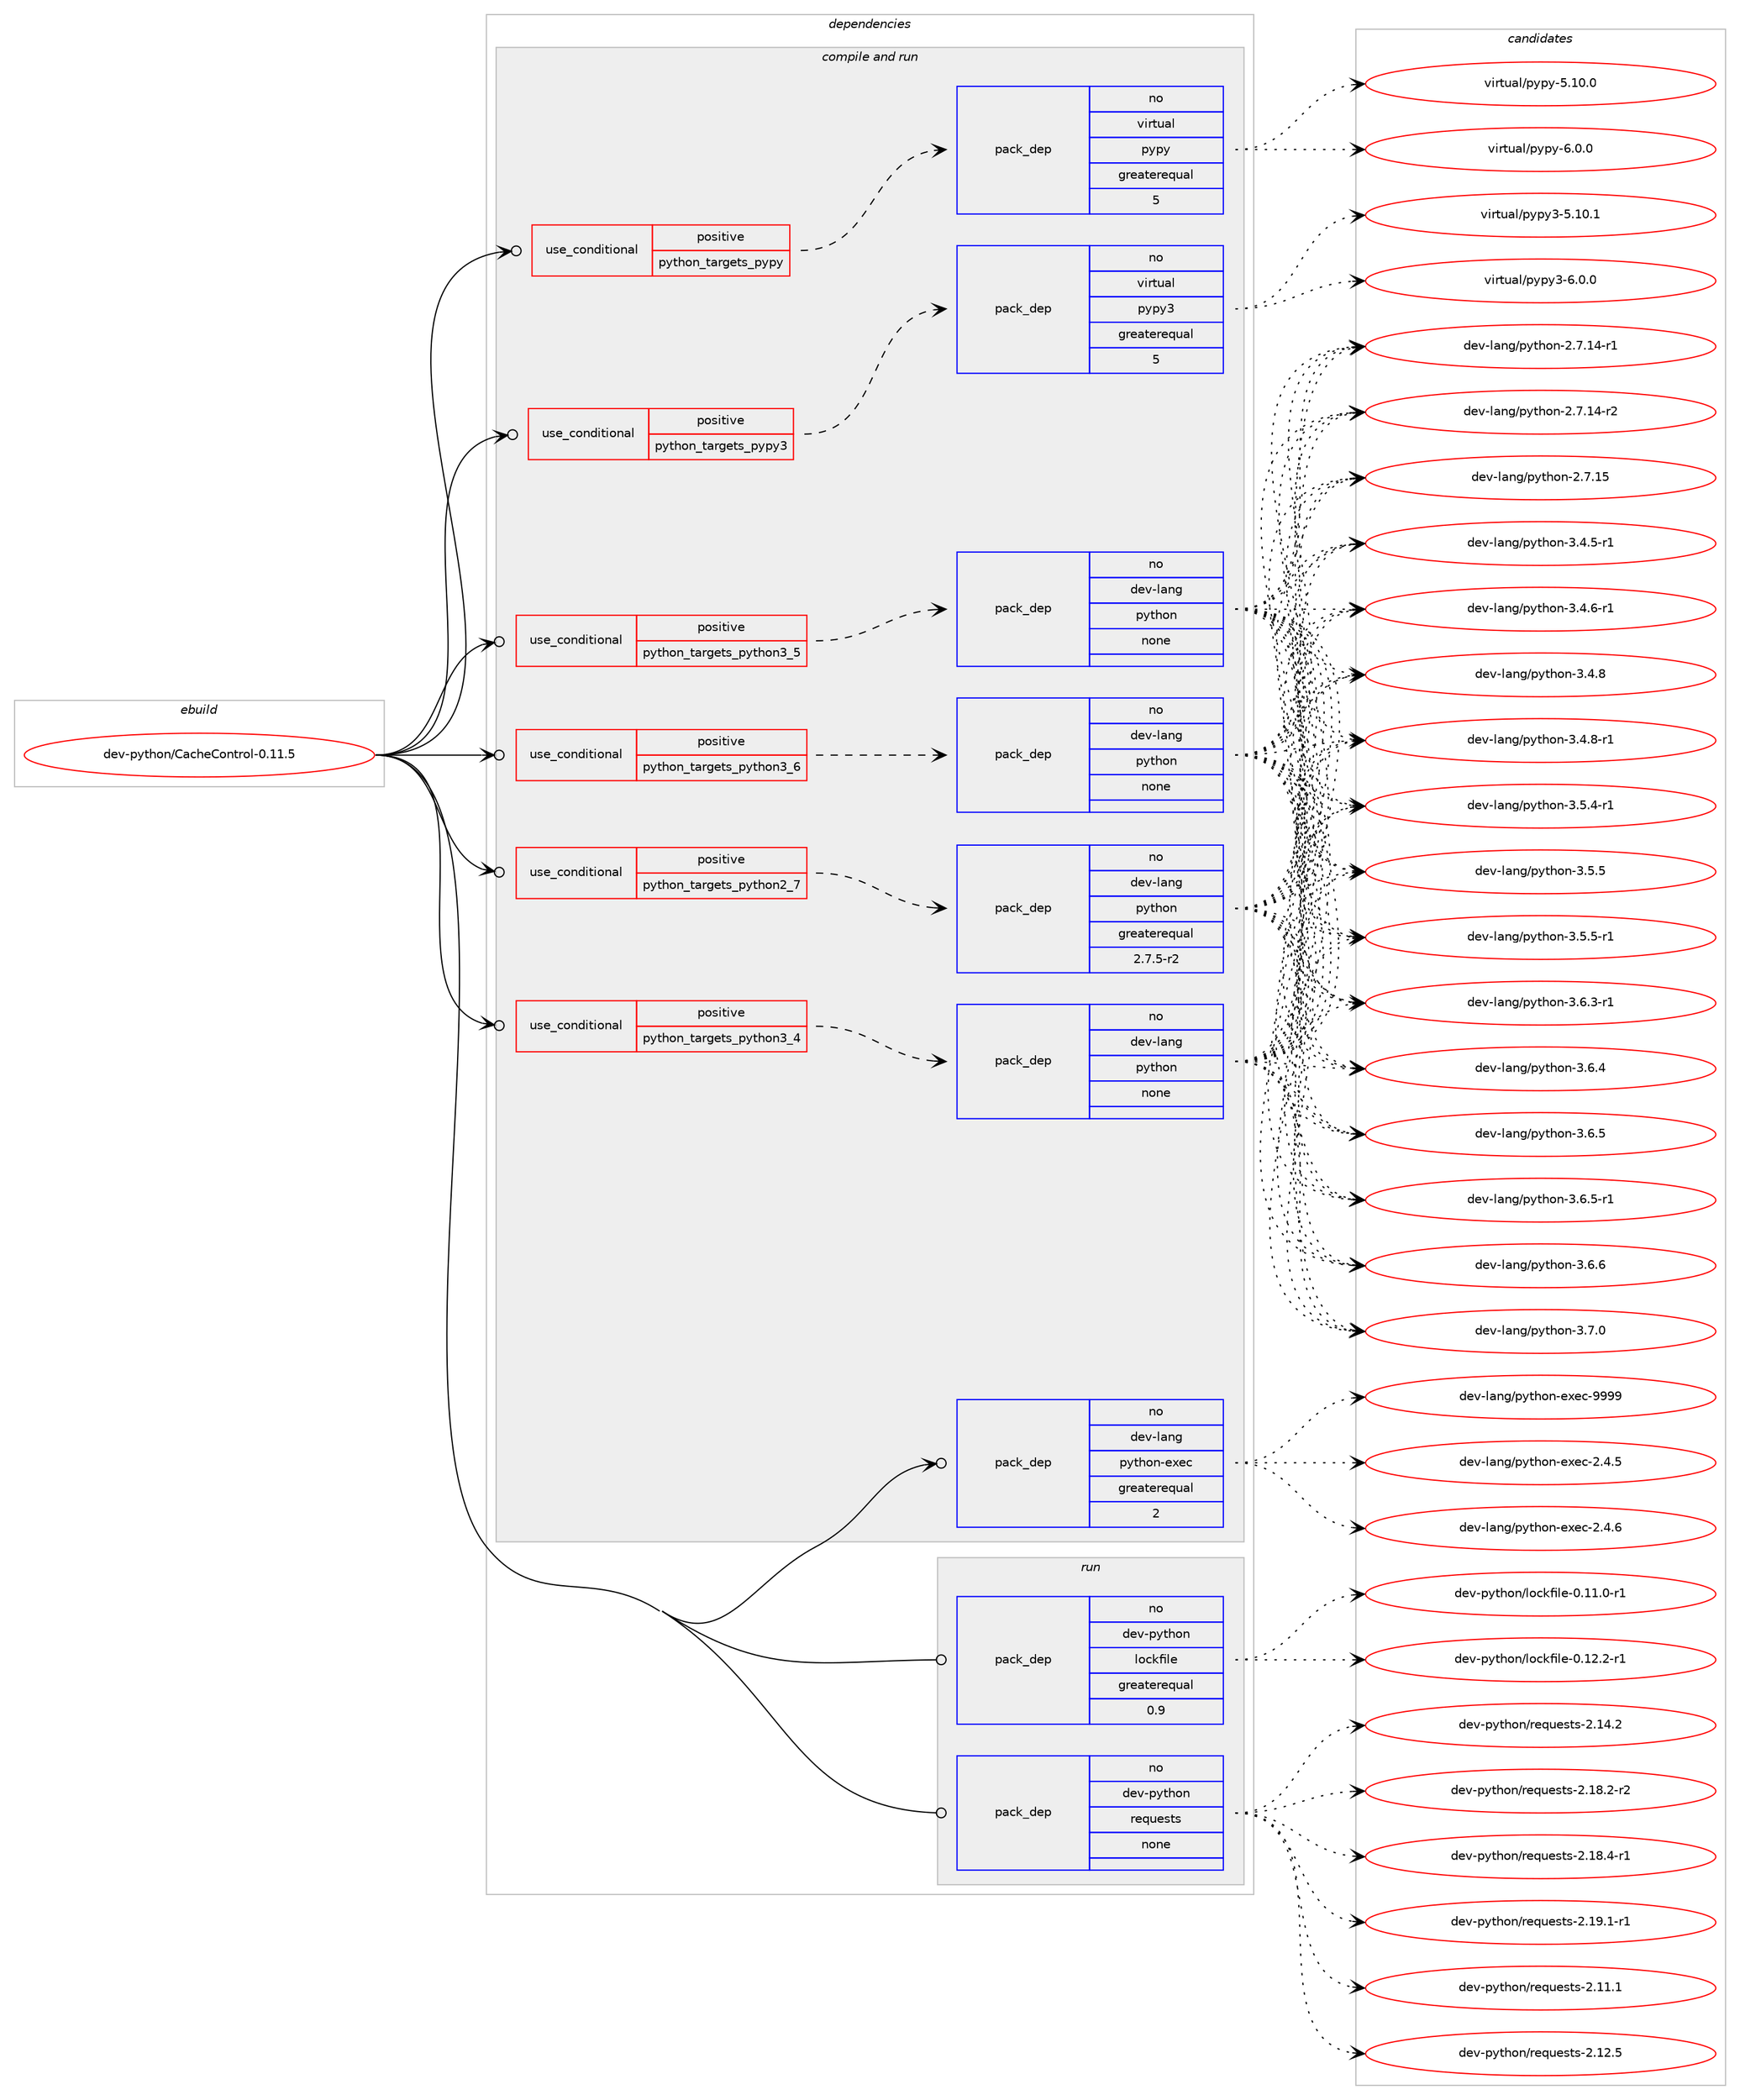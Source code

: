 digraph prolog {

# *************
# Graph options
# *************

newrank=true;
concentrate=true;
compound=true;
graph [rankdir=LR,fontname=Helvetica,fontsize=10,ranksep=1.5];#, ranksep=2.5, nodesep=0.2];
edge  [arrowhead=vee];
node  [fontname=Helvetica,fontsize=10];

# **********
# The ebuild
# **********

subgraph cluster_leftcol {
color=gray;
rank=same;
label=<<i>ebuild</i>>;
id [label="dev-python/CacheControl-0.11.5", color=red, width=4, href="../dev-python/CacheControl-0.11.5.svg"];
}

# ****************
# The dependencies
# ****************

subgraph cluster_midcol {
color=gray;
label=<<i>dependencies</i>>;
subgraph cluster_compile {
fillcolor="#eeeeee";
style=filled;
label=<<i>compile</i>>;
}
subgraph cluster_compileandrun {
fillcolor="#eeeeee";
style=filled;
label=<<i>compile and run</i>>;
subgraph cond1554 {
dependency5413 [label=<<TABLE BORDER="0" CELLBORDER="1" CELLSPACING="0" CELLPADDING="4"><TR><TD ROWSPAN="3" CELLPADDING="10">use_conditional</TD></TR><TR><TD>positive</TD></TR><TR><TD>python_targets_pypy</TD></TR></TABLE>>, shape=none, color=red];
subgraph pack3729 {
dependency5414 [label=<<TABLE BORDER="0" CELLBORDER="1" CELLSPACING="0" CELLPADDING="4" WIDTH="220"><TR><TD ROWSPAN="6" CELLPADDING="30">pack_dep</TD></TR><TR><TD WIDTH="110">no</TD></TR><TR><TD>virtual</TD></TR><TR><TD>pypy</TD></TR><TR><TD>greaterequal</TD></TR><TR><TD>5</TD></TR></TABLE>>, shape=none, color=blue];
}
dependency5413:e -> dependency5414:w [weight=20,style="dashed",arrowhead="vee"];
}
id:e -> dependency5413:w [weight=20,style="solid",arrowhead="odotvee"];
subgraph cond1555 {
dependency5415 [label=<<TABLE BORDER="0" CELLBORDER="1" CELLSPACING="0" CELLPADDING="4"><TR><TD ROWSPAN="3" CELLPADDING="10">use_conditional</TD></TR><TR><TD>positive</TD></TR><TR><TD>python_targets_pypy3</TD></TR></TABLE>>, shape=none, color=red];
subgraph pack3730 {
dependency5416 [label=<<TABLE BORDER="0" CELLBORDER="1" CELLSPACING="0" CELLPADDING="4" WIDTH="220"><TR><TD ROWSPAN="6" CELLPADDING="30">pack_dep</TD></TR><TR><TD WIDTH="110">no</TD></TR><TR><TD>virtual</TD></TR><TR><TD>pypy3</TD></TR><TR><TD>greaterequal</TD></TR><TR><TD>5</TD></TR></TABLE>>, shape=none, color=blue];
}
dependency5415:e -> dependency5416:w [weight=20,style="dashed",arrowhead="vee"];
}
id:e -> dependency5415:w [weight=20,style="solid",arrowhead="odotvee"];
subgraph cond1556 {
dependency5417 [label=<<TABLE BORDER="0" CELLBORDER="1" CELLSPACING="0" CELLPADDING="4"><TR><TD ROWSPAN="3" CELLPADDING="10">use_conditional</TD></TR><TR><TD>positive</TD></TR><TR><TD>python_targets_python2_7</TD></TR></TABLE>>, shape=none, color=red];
subgraph pack3731 {
dependency5418 [label=<<TABLE BORDER="0" CELLBORDER="1" CELLSPACING="0" CELLPADDING="4" WIDTH="220"><TR><TD ROWSPAN="6" CELLPADDING="30">pack_dep</TD></TR><TR><TD WIDTH="110">no</TD></TR><TR><TD>dev-lang</TD></TR><TR><TD>python</TD></TR><TR><TD>greaterequal</TD></TR><TR><TD>2.7.5-r2</TD></TR></TABLE>>, shape=none, color=blue];
}
dependency5417:e -> dependency5418:w [weight=20,style="dashed",arrowhead="vee"];
}
id:e -> dependency5417:w [weight=20,style="solid",arrowhead="odotvee"];
subgraph cond1557 {
dependency5419 [label=<<TABLE BORDER="0" CELLBORDER="1" CELLSPACING="0" CELLPADDING="4"><TR><TD ROWSPAN="3" CELLPADDING="10">use_conditional</TD></TR><TR><TD>positive</TD></TR><TR><TD>python_targets_python3_4</TD></TR></TABLE>>, shape=none, color=red];
subgraph pack3732 {
dependency5420 [label=<<TABLE BORDER="0" CELLBORDER="1" CELLSPACING="0" CELLPADDING="4" WIDTH="220"><TR><TD ROWSPAN="6" CELLPADDING="30">pack_dep</TD></TR><TR><TD WIDTH="110">no</TD></TR><TR><TD>dev-lang</TD></TR><TR><TD>python</TD></TR><TR><TD>none</TD></TR><TR><TD></TD></TR></TABLE>>, shape=none, color=blue];
}
dependency5419:e -> dependency5420:w [weight=20,style="dashed",arrowhead="vee"];
}
id:e -> dependency5419:w [weight=20,style="solid",arrowhead="odotvee"];
subgraph cond1558 {
dependency5421 [label=<<TABLE BORDER="0" CELLBORDER="1" CELLSPACING="0" CELLPADDING="4"><TR><TD ROWSPAN="3" CELLPADDING="10">use_conditional</TD></TR><TR><TD>positive</TD></TR><TR><TD>python_targets_python3_5</TD></TR></TABLE>>, shape=none, color=red];
subgraph pack3733 {
dependency5422 [label=<<TABLE BORDER="0" CELLBORDER="1" CELLSPACING="0" CELLPADDING="4" WIDTH="220"><TR><TD ROWSPAN="6" CELLPADDING="30">pack_dep</TD></TR><TR><TD WIDTH="110">no</TD></TR><TR><TD>dev-lang</TD></TR><TR><TD>python</TD></TR><TR><TD>none</TD></TR><TR><TD></TD></TR></TABLE>>, shape=none, color=blue];
}
dependency5421:e -> dependency5422:w [weight=20,style="dashed",arrowhead="vee"];
}
id:e -> dependency5421:w [weight=20,style="solid",arrowhead="odotvee"];
subgraph cond1559 {
dependency5423 [label=<<TABLE BORDER="0" CELLBORDER="1" CELLSPACING="0" CELLPADDING="4"><TR><TD ROWSPAN="3" CELLPADDING="10">use_conditional</TD></TR><TR><TD>positive</TD></TR><TR><TD>python_targets_python3_6</TD></TR></TABLE>>, shape=none, color=red];
subgraph pack3734 {
dependency5424 [label=<<TABLE BORDER="0" CELLBORDER="1" CELLSPACING="0" CELLPADDING="4" WIDTH="220"><TR><TD ROWSPAN="6" CELLPADDING="30">pack_dep</TD></TR><TR><TD WIDTH="110">no</TD></TR><TR><TD>dev-lang</TD></TR><TR><TD>python</TD></TR><TR><TD>none</TD></TR><TR><TD></TD></TR></TABLE>>, shape=none, color=blue];
}
dependency5423:e -> dependency5424:w [weight=20,style="dashed",arrowhead="vee"];
}
id:e -> dependency5423:w [weight=20,style="solid",arrowhead="odotvee"];
subgraph pack3735 {
dependency5425 [label=<<TABLE BORDER="0" CELLBORDER="1" CELLSPACING="0" CELLPADDING="4" WIDTH="220"><TR><TD ROWSPAN="6" CELLPADDING="30">pack_dep</TD></TR><TR><TD WIDTH="110">no</TD></TR><TR><TD>dev-lang</TD></TR><TR><TD>python-exec</TD></TR><TR><TD>greaterequal</TD></TR><TR><TD>2</TD></TR></TABLE>>, shape=none, color=blue];
}
id:e -> dependency5425:w [weight=20,style="solid",arrowhead="odotvee"];
}
subgraph cluster_run {
fillcolor="#eeeeee";
style=filled;
label=<<i>run</i>>;
subgraph pack3736 {
dependency5426 [label=<<TABLE BORDER="0" CELLBORDER="1" CELLSPACING="0" CELLPADDING="4" WIDTH="220"><TR><TD ROWSPAN="6" CELLPADDING="30">pack_dep</TD></TR><TR><TD WIDTH="110">no</TD></TR><TR><TD>dev-python</TD></TR><TR><TD>lockfile</TD></TR><TR><TD>greaterequal</TD></TR><TR><TD>0.9</TD></TR></TABLE>>, shape=none, color=blue];
}
id:e -> dependency5426:w [weight=20,style="solid",arrowhead="odot"];
subgraph pack3737 {
dependency5427 [label=<<TABLE BORDER="0" CELLBORDER="1" CELLSPACING="0" CELLPADDING="4" WIDTH="220"><TR><TD ROWSPAN="6" CELLPADDING="30">pack_dep</TD></TR><TR><TD WIDTH="110">no</TD></TR><TR><TD>dev-python</TD></TR><TR><TD>requests</TD></TR><TR><TD>none</TD></TR><TR><TD></TD></TR></TABLE>>, shape=none, color=blue];
}
id:e -> dependency5427:w [weight=20,style="solid",arrowhead="odot"];
}
}

# **************
# The candidates
# **************

subgraph cluster_choices {
rank=same;
color=gray;
label=<<i>candidates</i>>;

subgraph choice3729 {
color=black;
nodesep=1;
choice118105114116117971084711212111212145534649484648 [label="virtual/pypy-5.10.0", color=red, width=4,href="../virtual/pypy-5.10.0.svg"];
choice1181051141161179710847112121112121455446484648 [label="virtual/pypy-6.0.0", color=red, width=4,href="../virtual/pypy-6.0.0.svg"];
dependency5414:e -> choice118105114116117971084711212111212145534649484648:w [style=dotted,weight="100"];
dependency5414:e -> choice1181051141161179710847112121112121455446484648:w [style=dotted,weight="100"];
}
subgraph choice3730 {
color=black;
nodesep=1;
choice11810511411611797108471121211121215145534649484649 [label="virtual/pypy3-5.10.1", color=red, width=4,href="../virtual/pypy3-5.10.1.svg"];
choice118105114116117971084711212111212151455446484648 [label="virtual/pypy3-6.0.0", color=red, width=4,href="../virtual/pypy3-6.0.0.svg"];
dependency5416:e -> choice11810511411611797108471121211121215145534649484649:w [style=dotted,weight="100"];
dependency5416:e -> choice118105114116117971084711212111212151455446484648:w [style=dotted,weight="100"];
}
subgraph choice3731 {
color=black;
nodesep=1;
choice100101118451089711010347112121116104111110455046554649524511449 [label="dev-lang/python-2.7.14-r1", color=red, width=4,href="../dev-lang/python-2.7.14-r1.svg"];
choice100101118451089711010347112121116104111110455046554649524511450 [label="dev-lang/python-2.7.14-r2", color=red, width=4,href="../dev-lang/python-2.7.14-r2.svg"];
choice10010111845108971101034711212111610411111045504655464953 [label="dev-lang/python-2.7.15", color=red, width=4,href="../dev-lang/python-2.7.15.svg"];
choice1001011184510897110103471121211161041111104551465246534511449 [label="dev-lang/python-3.4.5-r1", color=red, width=4,href="../dev-lang/python-3.4.5-r1.svg"];
choice1001011184510897110103471121211161041111104551465246544511449 [label="dev-lang/python-3.4.6-r1", color=red, width=4,href="../dev-lang/python-3.4.6-r1.svg"];
choice100101118451089711010347112121116104111110455146524656 [label="dev-lang/python-3.4.8", color=red, width=4,href="../dev-lang/python-3.4.8.svg"];
choice1001011184510897110103471121211161041111104551465246564511449 [label="dev-lang/python-3.4.8-r1", color=red, width=4,href="../dev-lang/python-3.4.8-r1.svg"];
choice1001011184510897110103471121211161041111104551465346524511449 [label="dev-lang/python-3.5.4-r1", color=red, width=4,href="../dev-lang/python-3.5.4-r1.svg"];
choice100101118451089711010347112121116104111110455146534653 [label="dev-lang/python-3.5.5", color=red, width=4,href="../dev-lang/python-3.5.5.svg"];
choice1001011184510897110103471121211161041111104551465346534511449 [label="dev-lang/python-3.5.5-r1", color=red, width=4,href="../dev-lang/python-3.5.5-r1.svg"];
choice1001011184510897110103471121211161041111104551465446514511449 [label="dev-lang/python-3.6.3-r1", color=red, width=4,href="../dev-lang/python-3.6.3-r1.svg"];
choice100101118451089711010347112121116104111110455146544652 [label="dev-lang/python-3.6.4", color=red, width=4,href="../dev-lang/python-3.6.4.svg"];
choice100101118451089711010347112121116104111110455146544653 [label="dev-lang/python-3.6.5", color=red, width=4,href="../dev-lang/python-3.6.5.svg"];
choice1001011184510897110103471121211161041111104551465446534511449 [label="dev-lang/python-3.6.5-r1", color=red, width=4,href="../dev-lang/python-3.6.5-r1.svg"];
choice100101118451089711010347112121116104111110455146544654 [label="dev-lang/python-3.6.6", color=red, width=4,href="../dev-lang/python-3.6.6.svg"];
choice100101118451089711010347112121116104111110455146554648 [label="dev-lang/python-3.7.0", color=red, width=4,href="../dev-lang/python-3.7.0.svg"];
dependency5418:e -> choice100101118451089711010347112121116104111110455046554649524511449:w [style=dotted,weight="100"];
dependency5418:e -> choice100101118451089711010347112121116104111110455046554649524511450:w [style=dotted,weight="100"];
dependency5418:e -> choice10010111845108971101034711212111610411111045504655464953:w [style=dotted,weight="100"];
dependency5418:e -> choice1001011184510897110103471121211161041111104551465246534511449:w [style=dotted,weight="100"];
dependency5418:e -> choice1001011184510897110103471121211161041111104551465246544511449:w [style=dotted,weight="100"];
dependency5418:e -> choice100101118451089711010347112121116104111110455146524656:w [style=dotted,weight="100"];
dependency5418:e -> choice1001011184510897110103471121211161041111104551465246564511449:w [style=dotted,weight="100"];
dependency5418:e -> choice1001011184510897110103471121211161041111104551465346524511449:w [style=dotted,weight="100"];
dependency5418:e -> choice100101118451089711010347112121116104111110455146534653:w [style=dotted,weight="100"];
dependency5418:e -> choice1001011184510897110103471121211161041111104551465346534511449:w [style=dotted,weight="100"];
dependency5418:e -> choice1001011184510897110103471121211161041111104551465446514511449:w [style=dotted,weight="100"];
dependency5418:e -> choice100101118451089711010347112121116104111110455146544652:w [style=dotted,weight="100"];
dependency5418:e -> choice100101118451089711010347112121116104111110455146544653:w [style=dotted,weight="100"];
dependency5418:e -> choice1001011184510897110103471121211161041111104551465446534511449:w [style=dotted,weight="100"];
dependency5418:e -> choice100101118451089711010347112121116104111110455146544654:w [style=dotted,weight="100"];
dependency5418:e -> choice100101118451089711010347112121116104111110455146554648:w [style=dotted,weight="100"];
}
subgraph choice3732 {
color=black;
nodesep=1;
choice100101118451089711010347112121116104111110455046554649524511449 [label="dev-lang/python-2.7.14-r1", color=red, width=4,href="../dev-lang/python-2.7.14-r1.svg"];
choice100101118451089711010347112121116104111110455046554649524511450 [label="dev-lang/python-2.7.14-r2", color=red, width=4,href="../dev-lang/python-2.7.14-r2.svg"];
choice10010111845108971101034711212111610411111045504655464953 [label="dev-lang/python-2.7.15", color=red, width=4,href="../dev-lang/python-2.7.15.svg"];
choice1001011184510897110103471121211161041111104551465246534511449 [label="dev-lang/python-3.4.5-r1", color=red, width=4,href="../dev-lang/python-3.4.5-r1.svg"];
choice1001011184510897110103471121211161041111104551465246544511449 [label="dev-lang/python-3.4.6-r1", color=red, width=4,href="../dev-lang/python-3.4.6-r1.svg"];
choice100101118451089711010347112121116104111110455146524656 [label="dev-lang/python-3.4.8", color=red, width=4,href="../dev-lang/python-3.4.8.svg"];
choice1001011184510897110103471121211161041111104551465246564511449 [label="dev-lang/python-3.4.8-r1", color=red, width=4,href="../dev-lang/python-3.4.8-r1.svg"];
choice1001011184510897110103471121211161041111104551465346524511449 [label="dev-lang/python-3.5.4-r1", color=red, width=4,href="../dev-lang/python-3.5.4-r1.svg"];
choice100101118451089711010347112121116104111110455146534653 [label="dev-lang/python-3.5.5", color=red, width=4,href="../dev-lang/python-3.5.5.svg"];
choice1001011184510897110103471121211161041111104551465346534511449 [label="dev-lang/python-3.5.5-r1", color=red, width=4,href="../dev-lang/python-3.5.5-r1.svg"];
choice1001011184510897110103471121211161041111104551465446514511449 [label="dev-lang/python-3.6.3-r1", color=red, width=4,href="../dev-lang/python-3.6.3-r1.svg"];
choice100101118451089711010347112121116104111110455146544652 [label="dev-lang/python-3.6.4", color=red, width=4,href="../dev-lang/python-3.6.4.svg"];
choice100101118451089711010347112121116104111110455146544653 [label="dev-lang/python-3.6.5", color=red, width=4,href="../dev-lang/python-3.6.5.svg"];
choice1001011184510897110103471121211161041111104551465446534511449 [label="dev-lang/python-3.6.5-r1", color=red, width=4,href="../dev-lang/python-3.6.5-r1.svg"];
choice100101118451089711010347112121116104111110455146544654 [label="dev-lang/python-3.6.6", color=red, width=4,href="../dev-lang/python-3.6.6.svg"];
choice100101118451089711010347112121116104111110455146554648 [label="dev-lang/python-3.7.0", color=red, width=4,href="../dev-lang/python-3.7.0.svg"];
dependency5420:e -> choice100101118451089711010347112121116104111110455046554649524511449:w [style=dotted,weight="100"];
dependency5420:e -> choice100101118451089711010347112121116104111110455046554649524511450:w [style=dotted,weight="100"];
dependency5420:e -> choice10010111845108971101034711212111610411111045504655464953:w [style=dotted,weight="100"];
dependency5420:e -> choice1001011184510897110103471121211161041111104551465246534511449:w [style=dotted,weight="100"];
dependency5420:e -> choice1001011184510897110103471121211161041111104551465246544511449:w [style=dotted,weight="100"];
dependency5420:e -> choice100101118451089711010347112121116104111110455146524656:w [style=dotted,weight="100"];
dependency5420:e -> choice1001011184510897110103471121211161041111104551465246564511449:w [style=dotted,weight="100"];
dependency5420:e -> choice1001011184510897110103471121211161041111104551465346524511449:w [style=dotted,weight="100"];
dependency5420:e -> choice100101118451089711010347112121116104111110455146534653:w [style=dotted,weight="100"];
dependency5420:e -> choice1001011184510897110103471121211161041111104551465346534511449:w [style=dotted,weight="100"];
dependency5420:e -> choice1001011184510897110103471121211161041111104551465446514511449:w [style=dotted,weight="100"];
dependency5420:e -> choice100101118451089711010347112121116104111110455146544652:w [style=dotted,weight="100"];
dependency5420:e -> choice100101118451089711010347112121116104111110455146544653:w [style=dotted,weight="100"];
dependency5420:e -> choice1001011184510897110103471121211161041111104551465446534511449:w [style=dotted,weight="100"];
dependency5420:e -> choice100101118451089711010347112121116104111110455146544654:w [style=dotted,weight="100"];
dependency5420:e -> choice100101118451089711010347112121116104111110455146554648:w [style=dotted,weight="100"];
}
subgraph choice3733 {
color=black;
nodesep=1;
choice100101118451089711010347112121116104111110455046554649524511449 [label="dev-lang/python-2.7.14-r1", color=red, width=4,href="../dev-lang/python-2.7.14-r1.svg"];
choice100101118451089711010347112121116104111110455046554649524511450 [label="dev-lang/python-2.7.14-r2", color=red, width=4,href="../dev-lang/python-2.7.14-r2.svg"];
choice10010111845108971101034711212111610411111045504655464953 [label="dev-lang/python-2.7.15", color=red, width=4,href="../dev-lang/python-2.7.15.svg"];
choice1001011184510897110103471121211161041111104551465246534511449 [label="dev-lang/python-3.4.5-r1", color=red, width=4,href="../dev-lang/python-3.4.5-r1.svg"];
choice1001011184510897110103471121211161041111104551465246544511449 [label="dev-lang/python-3.4.6-r1", color=red, width=4,href="../dev-lang/python-3.4.6-r1.svg"];
choice100101118451089711010347112121116104111110455146524656 [label="dev-lang/python-3.4.8", color=red, width=4,href="../dev-lang/python-3.4.8.svg"];
choice1001011184510897110103471121211161041111104551465246564511449 [label="dev-lang/python-3.4.8-r1", color=red, width=4,href="../dev-lang/python-3.4.8-r1.svg"];
choice1001011184510897110103471121211161041111104551465346524511449 [label="dev-lang/python-3.5.4-r1", color=red, width=4,href="../dev-lang/python-3.5.4-r1.svg"];
choice100101118451089711010347112121116104111110455146534653 [label="dev-lang/python-3.5.5", color=red, width=4,href="../dev-lang/python-3.5.5.svg"];
choice1001011184510897110103471121211161041111104551465346534511449 [label="dev-lang/python-3.5.5-r1", color=red, width=4,href="../dev-lang/python-3.5.5-r1.svg"];
choice1001011184510897110103471121211161041111104551465446514511449 [label="dev-lang/python-3.6.3-r1", color=red, width=4,href="../dev-lang/python-3.6.3-r1.svg"];
choice100101118451089711010347112121116104111110455146544652 [label="dev-lang/python-3.6.4", color=red, width=4,href="../dev-lang/python-3.6.4.svg"];
choice100101118451089711010347112121116104111110455146544653 [label="dev-lang/python-3.6.5", color=red, width=4,href="../dev-lang/python-3.6.5.svg"];
choice1001011184510897110103471121211161041111104551465446534511449 [label="dev-lang/python-3.6.5-r1", color=red, width=4,href="../dev-lang/python-3.6.5-r1.svg"];
choice100101118451089711010347112121116104111110455146544654 [label="dev-lang/python-3.6.6", color=red, width=4,href="../dev-lang/python-3.6.6.svg"];
choice100101118451089711010347112121116104111110455146554648 [label="dev-lang/python-3.7.0", color=red, width=4,href="../dev-lang/python-3.7.0.svg"];
dependency5422:e -> choice100101118451089711010347112121116104111110455046554649524511449:w [style=dotted,weight="100"];
dependency5422:e -> choice100101118451089711010347112121116104111110455046554649524511450:w [style=dotted,weight="100"];
dependency5422:e -> choice10010111845108971101034711212111610411111045504655464953:w [style=dotted,weight="100"];
dependency5422:e -> choice1001011184510897110103471121211161041111104551465246534511449:w [style=dotted,weight="100"];
dependency5422:e -> choice1001011184510897110103471121211161041111104551465246544511449:w [style=dotted,weight="100"];
dependency5422:e -> choice100101118451089711010347112121116104111110455146524656:w [style=dotted,weight="100"];
dependency5422:e -> choice1001011184510897110103471121211161041111104551465246564511449:w [style=dotted,weight="100"];
dependency5422:e -> choice1001011184510897110103471121211161041111104551465346524511449:w [style=dotted,weight="100"];
dependency5422:e -> choice100101118451089711010347112121116104111110455146534653:w [style=dotted,weight="100"];
dependency5422:e -> choice1001011184510897110103471121211161041111104551465346534511449:w [style=dotted,weight="100"];
dependency5422:e -> choice1001011184510897110103471121211161041111104551465446514511449:w [style=dotted,weight="100"];
dependency5422:e -> choice100101118451089711010347112121116104111110455146544652:w [style=dotted,weight="100"];
dependency5422:e -> choice100101118451089711010347112121116104111110455146544653:w [style=dotted,weight="100"];
dependency5422:e -> choice1001011184510897110103471121211161041111104551465446534511449:w [style=dotted,weight="100"];
dependency5422:e -> choice100101118451089711010347112121116104111110455146544654:w [style=dotted,weight="100"];
dependency5422:e -> choice100101118451089711010347112121116104111110455146554648:w [style=dotted,weight="100"];
}
subgraph choice3734 {
color=black;
nodesep=1;
choice100101118451089711010347112121116104111110455046554649524511449 [label="dev-lang/python-2.7.14-r1", color=red, width=4,href="../dev-lang/python-2.7.14-r1.svg"];
choice100101118451089711010347112121116104111110455046554649524511450 [label="dev-lang/python-2.7.14-r2", color=red, width=4,href="../dev-lang/python-2.7.14-r2.svg"];
choice10010111845108971101034711212111610411111045504655464953 [label="dev-lang/python-2.7.15", color=red, width=4,href="../dev-lang/python-2.7.15.svg"];
choice1001011184510897110103471121211161041111104551465246534511449 [label="dev-lang/python-3.4.5-r1", color=red, width=4,href="../dev-lang/python-3.4.5-r1.svg"];
choice1001011184510897110103471121211161041111104551465246544511449 [label="dev-lang/python-3.4.6-r1", color=red, width=4,href="../dev-lang/python-3.4.6-r1.svg"];
choice100101118451089711010347112121116104111110455146524656 [label="dev-lang/python-3.4.8", color=red, width=4,href="../dev-lang/python-3.4.8.svg"];
choice1001011184510897110103471121211161041111104551465246564511449 [label="dev-lang/python-3.4.8-r1", color=red, width=4,href="../dev-lang/python-3.4.8-r1.svg"];
choice1001011184510897110103471121211161041111104551465346524511449 [label="dev-lang/python-3.5.4-r1", color=red, width=4,href="../dev-lang/python-3.5.4-r1.svg"];
choice100101118451089711010347112121116104111110455146534653 [label="dev-lang/python-3.5.5", color=red, width=4,href="../dev-lang/python-3.5.5.svg"];
choice1001011184510897110103471121211161041111104551465346534511449 [label="dev-lang/python-3.5.5-r1", color=red, width=4,href="../dev-lang/python-3.5.5-r1.svg"];
choice1001011184510897110103471121211161041111104551465446514511449 [label="dev-lang/python-3.6.3-r1", color=red, width=4,href="../dev-lang/python-3.6.3-r1.svg"];
choice100101118451089711010347112121116104111110455146544652 [label="dev-lang/python-3.6.4", color=red, width=4,href="../dev-lang/python-3.6.4.svg"];
choice100101118451089711010347112121116104111110455146544653 [label="dev-lang/python-3.6.5", color=red, width=4,href="../dev-lang/python-3.6.5.svg"];
choice1001011184510897110103471121211161041111104551465446534511449 [label="dev-lang/python-3.6.5-r1", color=red, width=4,href="../dev-lang/python-3.6.5-r1.svg"];
choice100101118451089711010347112121116104111110455146544654 [label="dev-lang/python-3.6.6", color=red, width=4,href="../dev-lang/python-3.6.6.svg"];
choice100101118451089711010347112121116104111110455146554648 [label="dev-lang/python-3.7.0", color=red, width=4,href="../dev-lang/python-3.7.0.svg"];
dependency5424:e -> choice100101118451089711010347112121116104111110455046554649524511449:w [style=dotted,weight="100"];
dependency5424:e -> choice100101118451089711010347112121116104111110455046554649524511450:w [style=dotted,weight="100"];
dependency5424:e -> choice10010111845108971101034711212111610411111045504655464953:w [style=dotted,weight="100"];
dependency5424:e -> choice1001011184510897110103471121211161041111104551465246534511449:w [style=dotted,weight="100"];
dependency5424:e -> choice1001011184510897110103471121211161041111104551465246544511449:w [style=dotted,weight="100"];
dependency5424:e -> choice100101118451089711010347112121116104111110455146524656:w [style=dotted,weight="100"];
dependency5424:e -> choice1001011184510897110103471121211161041111104551465246564511449:w [style=dotted,weight="100"];
dependency5424:e -> choice1001011184510897110103471121211161041111104551465346524511449:w [style=dotted,weight="100"];
dependency5424:e -> choice100101118451089711010347112121116104111110455146534653:w [style=dotted,weight="100"];
dependency5424:e -> choice1001011184510897110103471121211161041111104551465346534511449:w [style=dotted,weight="100"];
dependency5424:e -> choice1001011184510897110103471121211161041111104551465446514511449:w [style=dotted,weight="100"];
dependency5424:e -> choice100101118451089711010347112121116104111110455146544652:w [style=dotted,weight="100"];
dependency5424:e -> choice100101118451089711010347112121116104111110455146544653:w [style=dotted,weight="100"];
dependency5424:e -> choice1001011184510897110103471121211161041111104551465446534511449:w [style=dotted,weight="100"];
dependency5424:e -> choice100101118451089711010347112121116104111110455146544654:w [style=dotted,weight="100"];
dependency5424:e -> choice100101118451089711010347112121116104111110455146554648:w [style=dotted,weight="100"];
}
subgraph choice3735 {
color=black;
nodesep=1;
choice1001011184510897110103471121211161041111104510112010199455046524653 [label="dev-lang/python-exec-2.4.5", color=red, width=4,href="../dev-lang/python-exec-2.4.5.svg"];
choice1001011184510897110103471121211161041111104510112010199455046524654 [label="dev-lang/python-exec-2.4.6", color=red, width=4,href="../dev-lang/python-exec-2.4.6.svg"];
choice10010111845108971101034711212111610411111045101120101994557575757 [label="dev-lang/python-exec-9999", color=red, width=4,href="../dev-lang/python-exec-9999.svg"];
dependency5425:e -> choice1001011184510897110103471121211161041111104510112010199455046524653:w [style=dotted,weight="100"];
dependency5425:e -> choice1001011184510897110103471121211161041111104510112010199455046524654:w [style=dotted,weight="100"];
dependency5425:e -> choice10010111845108971101034711212111610411111045101120101994557575757:w [style=dotted,weight="100"];
}
subgraph choice3736 {
color=black;
nodesep=1;
choice100101118451121211161041111104710811199107102105108101454846494946484511449 [label="dev-python/lockfile-0.11.0-r1", color=red, width=4,href="../dev-python/lockfile-0.11.0-r1.svg"];
choice100101118451121211161041111104710811199107102105108101454846495046504511449 [label="dev-python/lockfile-0.12.2-r1", color=red, width=4,href="../dev-python/lockfile-0.12.2-r1.svg"];
dependency5426:e -> choice100101118451121211161041111104710811199107102105108101454846494946484511449:w [style=dotted,weight="100"];
dependency5426:e -> choice100101118451121211161041111104710811199107102105108101454846495046504511449:w [style=dotted,weight="100"];
}
subgraph choice3737 {
color=black;
nodesep=1;
choice100101118451121211161041111104711410111311710111511611545504649494649 [label="dev-python/requests-2.11.1", color=red, width=4,href="../dev-python/requests-2.11.1.svg"];
choice100101118451121211161041111104711410111311710111511611545504649504653 [label="dev-python/requests-2.12.5", color=red, width=4,href="../dev-python/requests-2.12.5.svg"];
choice100101118451121211161041111104711410111311710111511611545504649524650 [label="dev-python/requests-2.14.2", color=red, width=4,href="../dev-python/requests-2.14.2.svg"];
choice1001011184511212111610411111047114101113117101115116115455046495646504511450 [label="dev-python/requests-2.18.2-r2", color=red, width=4,href="../dev-python/requests-2.18.2-r2.svg"];
choice1001011184511212111610411111047114101113117101115116115455046495646524511449 [label="dev-python/requests-2.18.4-r1", color=red, width=4,href="../dev-python/requests-2.18.4-r1.svg"];
choice1001011184511212111610411111047114101113117101115116115455046495746494511449 [label="dev-python/requests-2.19.1-r1", color=red, width=4,href="../dev-python/requests-2.19.1-r1.svg"];
dependency5427:e -> choice100101118451121211161041111104711410111311710111511611545504649494649:w [style=dotted,weight="100"];
dependency5427:e -> choice100101118451121211161041111104711410111311710111511611545504649504653:w [style=dotted,weight="100"];
dependency5427:e -> choice100101118451121211161041111104711410111311710111511611545504649524650:w [style=dotted,weight="100"];
dependency5427:e -> choice1001011184511212111610411111047114101113117101115116115455046495646504511450:w [style=dotted,weight="100"];
dependency5427:e -> choice1001011184511212111610411111047114101113117101115116115455046495646524511449:w [style=dotted,weight="100"];
dependency5427:e -> choice1001011184511212111610411111047114101113117101115116115455046495746494511449:w [style=dotted,weight="100"];
}
}

}
